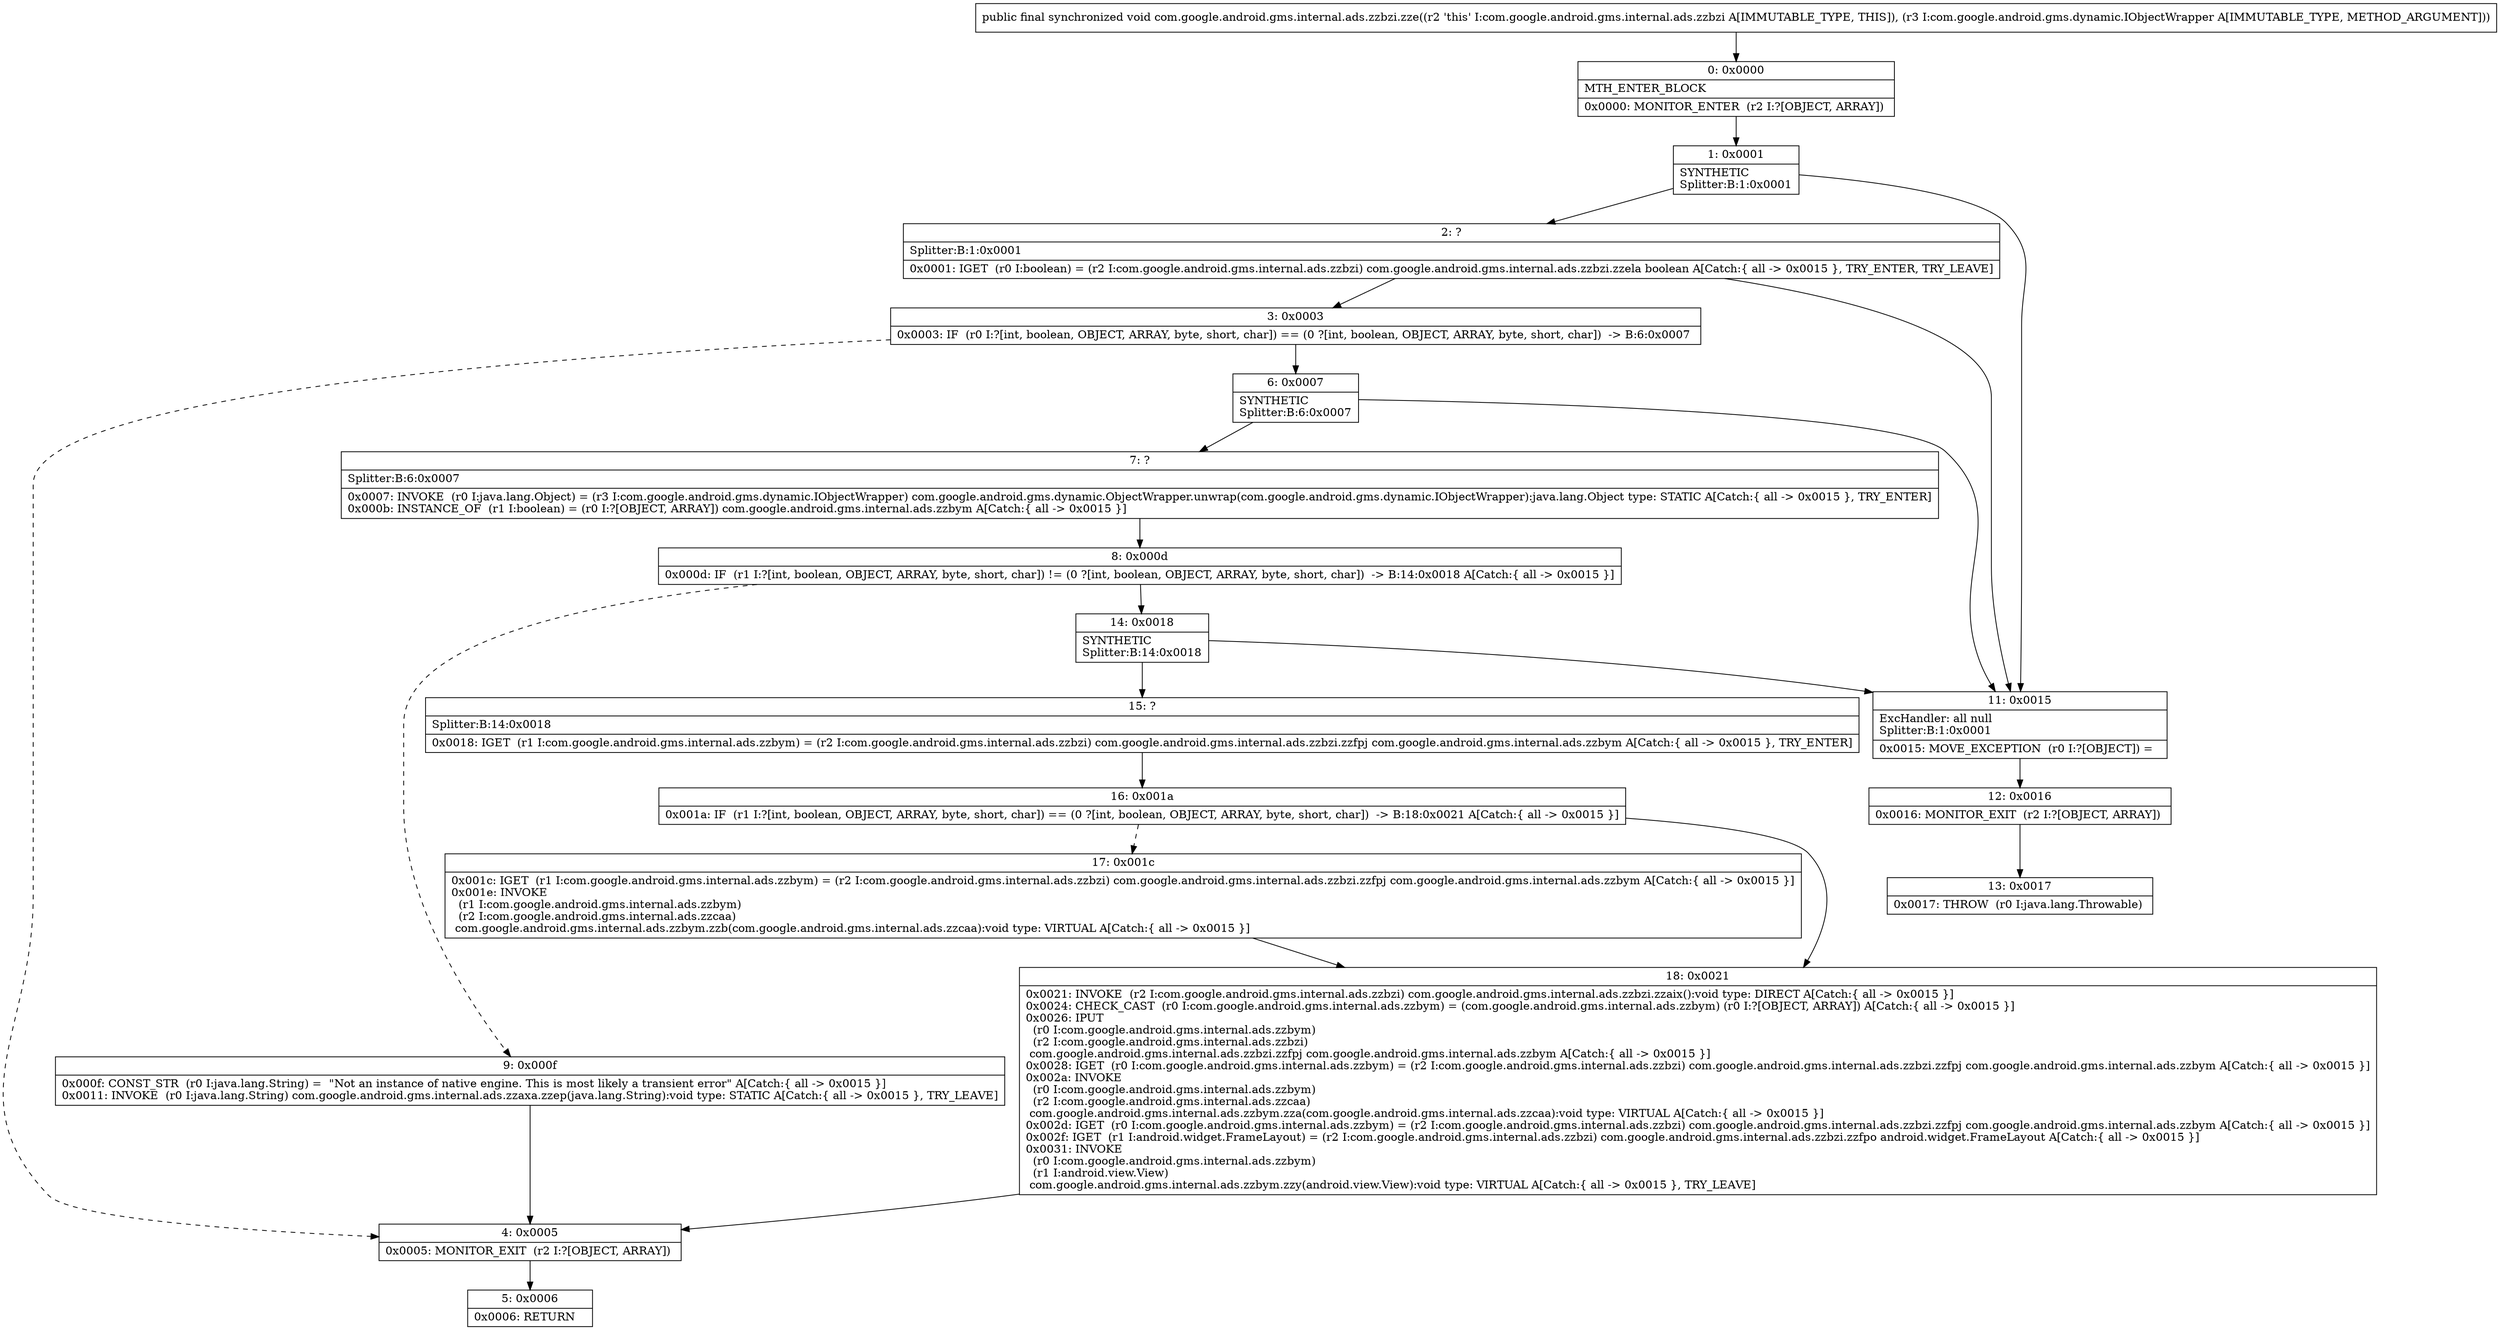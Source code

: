 digraph "CFG forcom.google.android.gms.internal.ads.zzbzi.zze(Lcom\/google\/android\/gms\/dynamic\/IObjectWrapper;)V" {
Node_0 [shape=record,label="{0\:\ 0x0000|MTH_ENTER_BLOCK\l|0x0000: MONITOR_ENTER  (r2 I:?[OBJECT, ARRAY]) \l}"];
Node_1 [shape=record,label="{1\:\ 0x0001|SYNTHETIC\lSplitter:B:1:0x0001\l}"];
Node_2 [shape=record,label="{2\:\ ?|Splitter:B:1:0x0001\l|0x0001: IGET  (r0 I:boolean) = (r2 I:com.google.android.gms.internal.ads.zzbzi) com.google.android.gms.internal.ads.zzbzi.zzela boolean A[Catch:\{ all \-\> 0x0015 \}, TRY_ENTER, TRY_LEAVE]\l}"];
Node_3 [shape=record,label="{3\:\ 0x0003|0x0003: IF  (r0 I:?[int, boolean, OBJECT, ARRAY, byte, short, char]) == (0 ?[int, boolean, OBJECT, ARRAY, byte, short, char])  \-\> B:6:0x0007 \l}"];
Node_4 [shape=record,label="{4\:\ 0x0005|0x0005: MONITOR_EXIT  (r2 I:?[OBJECT, ARRAY]) \l}"];
Node_5 [shape=record,label="{5\:\ 0x0006|0x0006: RETURN   \l}"];
Node_6 [shape=record,label="{6\:\ 0x0007|SYNTHETIC\lSplitter:B:6:0x0007\l}"];
Node_7 [shape=record,label="{7\:\ ?|Splitter:B:6:0x0007\l|0x0007: INVOKE  (r0 I:java.lang.Object) = (r3 I:com.google.android.gms.dynamic.IObjectWrapper) com.google.android.gms.dynamic.ObjectWrapper.unwrap(com.google.android.gms.dynamic.IObjectWrapper):java.lang.Object type: STATIC A[Catch:\{ all \-\> 0x0015 \}, TRY_ENTER]\l0x000b: INSTANCE_OF  (r1 I:boolean) = (r0 I:?[OBJECT, ARRAY]) com.google.android.gms.internal.ads.zzbym A[Catch:\{ all \-\> 0x0015 \}]\l}"];
Node_8 [shape=record,label="{8\:\ 0x000d|0x000d: IF  (r1 I:?[int, boolean, OBJECT, ARRAY, byte, short, char]) != (0 ?[int, boolean, OBJECT, ARRAY, byte, short, char])  \-\> B:14:0x0018 A[Catch:\{ all \-\> 0x0015 \}]\l}"];
Node_9 [shape=record,label="{9\:\ 0x000f|0x000f: CONST_STR  (r0 I:java.lang.String) =  \"Not an instance of native engine. This is most likely a transient error\" A[Catch:\{ all \-\> 0x0015 \}]\l0x0011: INVOKE  (r0 I:java.lang.String) com.google.android.gms.internal.ads.zzaxa.zzep(java.lang.String):void type: STATIC A[Catch:\{ all \-\> 0x0015 \}, TRY_LEAVE]\l}"];
Node_11 [shape=record,label="{11\:\ 0x0015|ExcHandler: all null\lSplitter:B:1:0x0001\l|0x0015: MOVE_EXCEPTION  (r0 I:?[OBJECT]) =  \l}"];
Node_12 [shape=record,label="{12\:\ 0x0016|0x0016: MONITOR_EXIT  (r2 I:?[OBJECT, ARRAY]) \l}"];
Node_13 [shape=record,label="{13\:\ 0x0017|0x0017: THROW  (r0 I:java.lang.Throwable) \l}"];
Node_14 [shape=record,label="{14\:\ 0x0018|SYNTHETIC\lSplitter:B:14:0x0018\l}"];
Node_15 [shape=record,label="{15\:\ ?|Splitter:B:14:0x0018\l|0x0018: IGET  (r1 I:com.google.android.gms.internal.ads.zzbym) = (r2 I:com.google.android.gms.internal.ads.zzbzi) com.google.android.gms.internal.ads.zzbzi.zzfpj com.google.android.gms.internal.ads.zzbym A[Catch:\{ all \-\> 0x0015 \}, TRY_ENTER]\l}"];
Node_16 [shape=record,label="{16\:\ 0x001a|0x001a: IF  (r1 I:?[int, boolean, OBJECT, ARRAY, byte, short, char]) == (0 ?[int, boolean, OBJECT, ARRAY, byte, short, char])  \-\> B:18:0x0021 A[Catch:\{ all \-\> 0x0015 \}]\l}"];
Node_17 [shape=record,label="{17\:\ 0x001c|0x001c: IGET  (r1 I:com.google.android.gms.internal.ads.zzbym) = (r2 I:com.google.android.gms.internal.ads.zzbzi) com.google.android.gms.internal.ads.zzbzi.zzfpj com.google.android.gms.internal.ads.zzbym A[Catch:\{ all \-\> 0x0015 \}]\l0x001e: INVOKE  \l  (r1 I:com.google.android.gms.internal.ads.zzbym)\l  (r2 I:com.google.android.gms.internal.ads.zzcaa)\l com.google.android.gms.internal.ads.zzbym.zzb(com.google.android.gms.internal.ads.zzcaa):void type: VIRTUAL A[Catch:\{ all \-\> 0x0015 \}]\l}"];
Node_18 [shape=record,label="{18\:\ 0x0021|0x0021: INVOKE  (r2 I:com.google.android.gms.internal.ads.zzbzi) com.google.android.gms.internal.ads.zzbzi.zzaix():void type: DIRECT A[Catch:\{ all \-\> 0x0015 \}]\l0x0024: CHECK_CAST  (r0 I:com.google.android.gms.internal.ads.zzbym) = (com.google.android.gms.internal.ads.zzbym) (r0 I:?[OBJECT, ARRAY]) A[Catch:\{ all \-\> 0x0015 \}]\l0x0026: IPUT  \l  (r0 I:com.google.android.gms.internal.ads.zzbym)\l  (r2 I:com.google.android.gms.internal.ads.zzbzi)\l com.google.android.gms.internal.ads.zzbzi.zzfpj com.google.android.gms.internal.ads.zzbym A[Catch:\{ all \-\> 0x0015 \}]\l0x0028: IGET  (r0 I:com.google.android.gms.internal.ads.zzbym) = (r2 I:com.google.android.gms.internal.ads.zzbzi) com.google.android.gms.internal.ads.zzbzi.zzfpj com.google.android.gms.internal.ads.zzbym A[Catch:\{ all \-\> 0x0015 \}]\l0x002a: INVOKE  \l  (r0 I:com.google.android.gms.internal.ads.zzbym)\l  (r2 I:com.google.android.gms.internal.ads.zzcaa)\l com.google.android.gms.internal.ads.zzbym.zza(com.google.android.gms.internal.ads.zzcaa):void type: VIRTUAL A[Catch:\{ all \-\> 0x0015 \}]\l0x002d: IGET  (r0 I:com.google.android.gms.internal.ads.zzbym) = (r2 I:com.google.android.gms.internal.ads.zzbzi) com.google.android.gms.internal.ads.zzbzi.zzfpj com.google.android.gms.internal.ads.zzbym A[Catch:\{ all \-\> 0x0015 \}]\l0x002f: IGET  (r1 I:android.widget.FrameLayout) = (r2 I:com.google.android.gms.internal.ads.zzbzi) com.google.android.gms.internal.ads.zzbzi.zzfpo android.widget.FrameLayout A[Catch:\{ all \-\> 0x0015 \}]\l0x0031: INVOKE  \l  (r0 I:com.google.android.gms.internal.ads.zzbym)\l  (r1 I:android.view.View)\l com.google.android.gms.internal.ads.zzbym.zzy(android.view.View):void type: VIRTUAL A[Catch:\{ all \-\> 0x0015 \}, TRY_LEAVE]\l}"];
MethodNode[shape=record,label="{public final synchronized void com.google.android.gms.internal.ads.zzbzi.zze((r2 'this' I:com.google.android.gms.internal.ads.zzbzi A[IMMUTABLE_TYPE, THIS]), (r3 I:com.google.android.gms.dynamic.IObjectWrapper A[IMMUTABLE_TYPE, METHOD_ARGUMENT])) }"];
MethodNode -> Node_0;
Node_0 -> Node_1;
Node_1 -> Node_2;
Node_1 -> Node_11;
Node_2 -> Node_3;
Node_2 -> Node_11;
Node_3 -> Node_4[style=dashed];
Node_3 -> Node_6;
Node_4 -> Node_5;
Node_6 -> Node_7;
Node_6 -> Node_11;
Node_7 -> Node_8;
Node_8 -> Node_9[style=dashed];
Node_8 -> Node_14;
Node_9 -> Node_4;
Node_11 -> Node_12;
Node_12 -> Node_13;
Node_14 -> Node_15;
Node_14 -> Node_11;
Node_15 -> Node_16;
Node_16 -> Node_17[style=dashed];
Node_16 -> Node_18;
Node_17 -> Node_18;
Node_18 -> Node_4;
}

